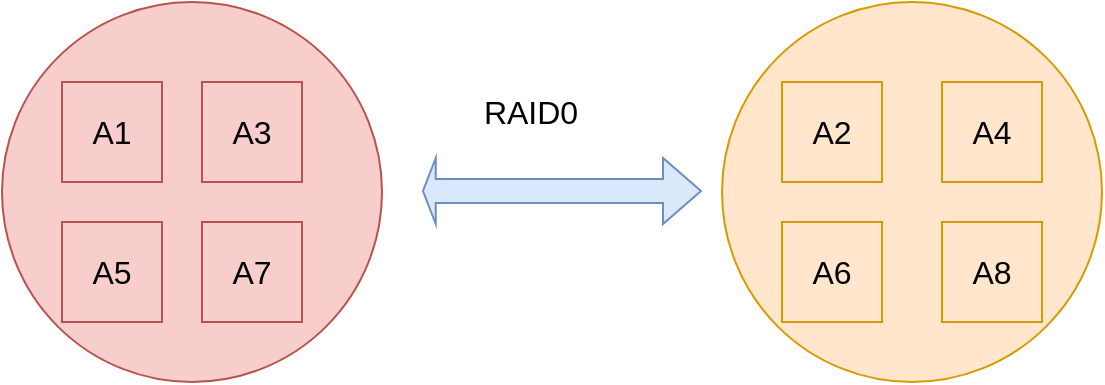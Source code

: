 <mxfile version="26.2.3">
  <diagram name="第 1 页" id="VR1WDERAoFwDNw6kStVp">
    <mxGraphModel dx="1428" dy="751" grid="1" gridSize="10" guides="1" tooltips="1" connect="1" arrows="1" fold="1" page="1" pageScale="1" pageWidth="827" pageHeight="1169" math="0" shadow="0">
      <root>
        <mxCell id="0" />
        <mxCell id="1" parent="0" />
        <mxCell id="d2Ynrq-bO7bLKnInAaX6-1" value="" style="ellipse;whiteSpace=wrap;html=1;aspect=fixed;fillColor=#f8cecc;strokeColor=#b85450;fontSize=16;" vertex="1" parent="1">
          <mxGeometry x="120" y="190" width="190" height="190" as="geometry" />
        </mxCell>
        <mxCell id="d2Ynrq-bO7bLKnInAaX6-2" value="A1" style="whiteSpace=wrap;html=1;aspect=fixed;fillColor=#f8cecc;strokeColor=#b85450;fontSize=16;" vertex="1" parent="1">
          <mxGeometry x="150" y="230" width="50" height="50" as="geometry" />
        </mxCell>
        <mxCell id="d2Ynrq-bO7bLKnInAaX6-3" value="A3" style="whiteSpace=wrap;html=1;aspect=fixed;fillColor=#f8cecc;strokeColor=#b85450;fontSize=16;" vertex="1" parent="1">
          <mxGeometry x="220" y="230" width="50" height="50" as="geometry" />
        </mxCell>
        <mxCell id="d2Ynrq-bO7bLKnInAaX6-4" value="A5" style="whiteSpace=wrap;html=1;aspect=fixed;fillColor=#f8cecc;strokeColor=#b85450;fontSize=16;" vertex="1" parent="1">
          <mxGeometry x="150" y="300" width="50" height="50" as="geometry" />
        </mxCell>
        <mxCell id="d2Ynrq-bO7bLKnInAaX6-5" value="A7" style="whiteSpace=wrap;html=1;aspect=fixed;fillColor=#f8cecc;strokeColor=#b85450;fontSize=16;" vertex="1" parent="1">
          <mxGeometry x="220" y="300" width="50" height="50" as="geometry" />
        </mxCell>
        <mxCell id="d2Ynrq-bO7bLKnInAaX6-6" value="" style="ellipse;whiteSpace=wrap;html=1;aspect=fixed;fillColor=#ffe6cc;strokeColor=#d79b00;fontSize=16;" vertex="1" parent="1">
          <mxGeometry x="480" y="190" width="190" height="190" as="geometry" />
        </mxCell>
        <mxCell id="d2Ynrq-bO7bLKnInAaX6-7" value="A2" style="whiteSpace=wrap;html=1;aspect=fixed;fillColor=#ffe6cc;strokeColor=#d79b00;fontSize=16;" vertex="1" parent="1">
          <mxGeometry x="510" y="230" width="50" height="50" as="geometry" />
        </mxCell>
        <mxCell id="d2Ynrq-bO7bLKnInAaX6-8" value="A4" style="whiteSpace=wrap;html=1;aspect=fixed;fillColor=#ffe6cc;strokeColor=#d79b00;fontSize=16;" vertex="1" parent="1">
          <mxGeometry x="590" y="230" width="50" height="50" as="geometry" />
        </mxCell>
        <mxCell id="d2Ynrq-bO7bLKnInAaX6-9" value="A6" style="whiteSpace=wrap;html=1;aspect=fixed;fillColor=#ffe6cc;strokeColor=#d79b00;fontSize=16;" vertex="1" parent="1">
          <mxGeometry x="510" y="300" width="50" height="50" as="geometry" />
        </mxCell>
        <mxCell id="d2Ynrq-bO7bLKnInAaX6-10" value="A8" style="whiteSpace=wrap;html=1;aspect=fixed;fillColor=#ffe6cc;strokeColor=#d79b00;fontSize=16;" vertex="1" parent="1">
          <mxGeometry x="590" y="300" width="50" height="50" as="geometry" />
        </mxCell>
        <mxCell id="d2Ynrq-bO7bLKnInAaX6-11" value="" style="shape=flexArrow;endArrow=classic;startArrow=classic;html=1;rounded=0;width=12;startSize=1.79;fillColor=#dae8fc;strokeColor=#6c8ebf;fontSize=16;" edge="1" parent="1">
          <mxGeometry width="100" height="100" relative="1" as="geometry">
            <mxPoint x="330" y="284.5" as="sourcePoint" />
            <mxPoint x="470" y="284.5" as="targetPoint" />
          </mxGeometry>
        </mxCell>
        <mxCell id="d2Ynrq-bO7bLKnInAaX6-13" value="RAID0" style="text;html=1;align=center;verticalAlign=middle;resizable=0;points=[];autosize=1;strokeColor=none;fillColor=none;fontSize=16;" vertex="1" parent="1">
          <mxGeometry x="349" y="230" width="70" height="30" as="geometry" />
        </mxCell>
      </root>
    </mxGraphModel>
  </diagram>
</mxfile>
